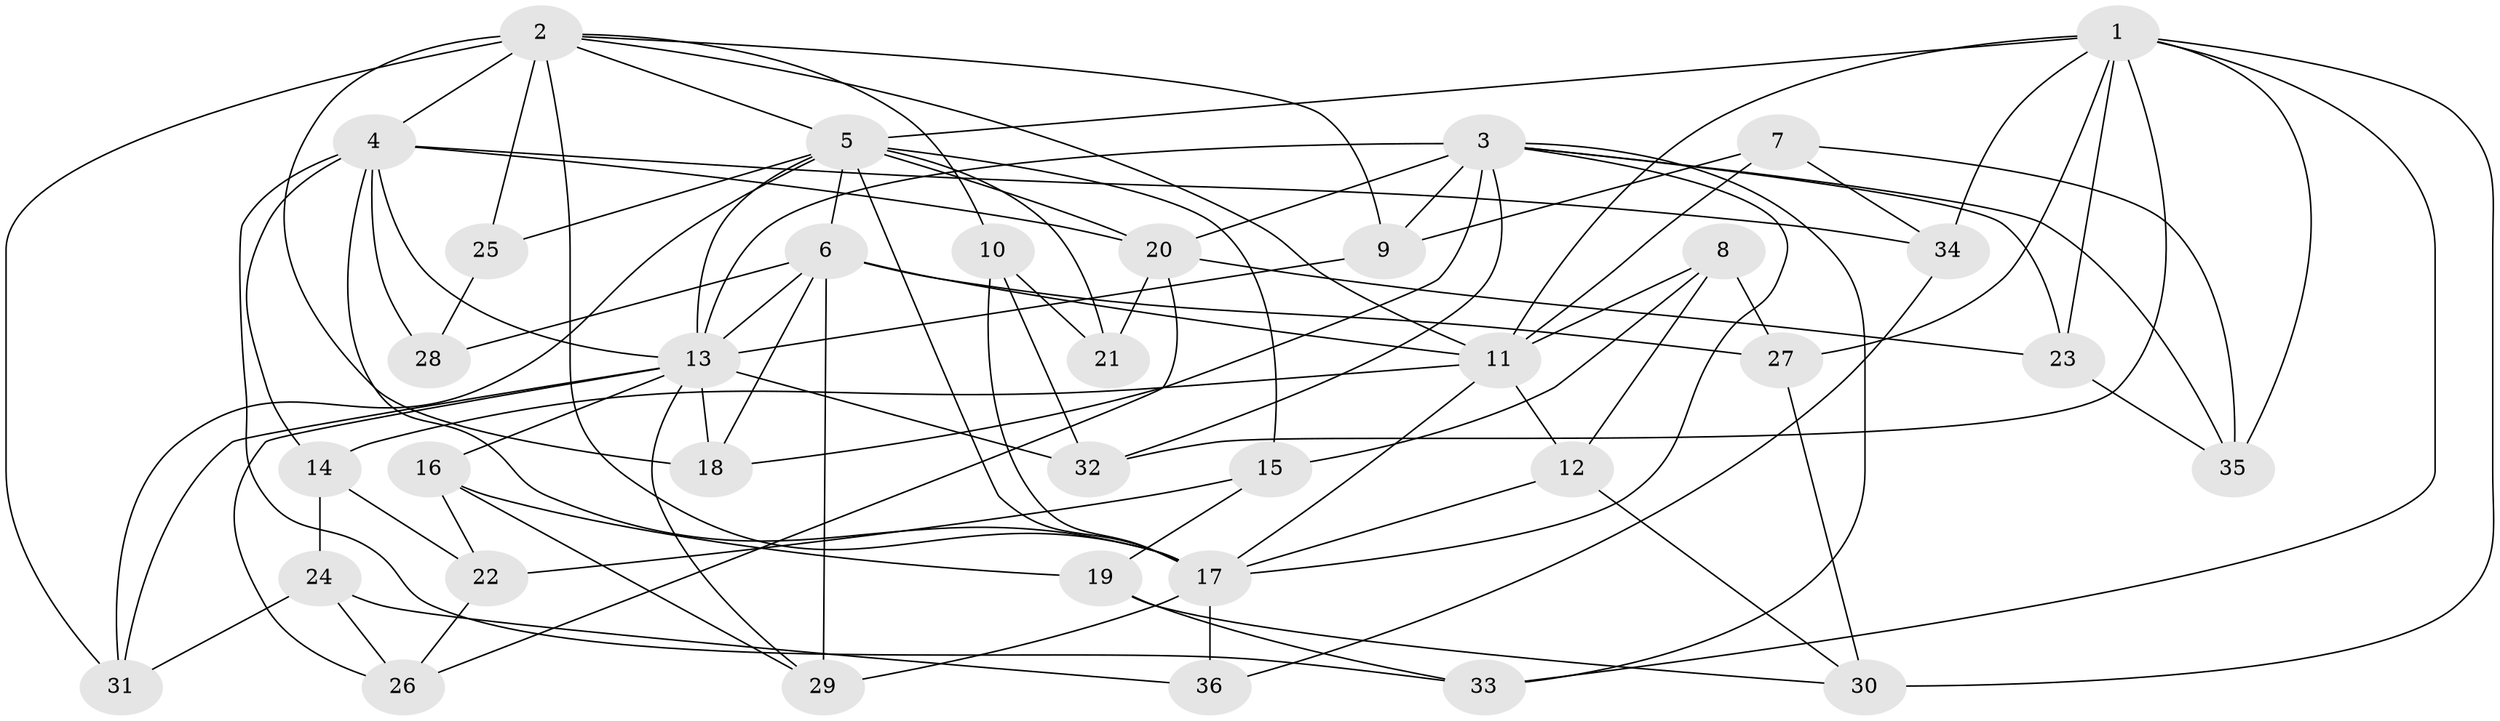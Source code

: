 // original degree distribution, {4: 1.0}
// Generated by graph-tools (version 1.1) at 2025/53/03/04/25 22:53:30]
// undirected, 36 vertices, 93 edges
graph export_dot {
  node [color=gray90,style=filled];
  1;
  2;
  3;
  4;
  5;
  6;
  7;
  8;
  9;
  10;
  11;
  12;
  13;
  14;
  15;
  16;
  17;
  18;
  19;
  20;
  21;
  22;
  23;
  24;
  25;
  26;
  27;
  28;
  29;
  30;
  31;
  32;
  33;
  34;
  35;
  36;
  1 -- 5 [weight=2.0];
  1 -- 11 [weight=1.0];
  1 -- 23 [weight=1.0];
  1 -- 27 [weight=1.0];
  1 -- 30 [weight=1.0];
  1 -- 32 [weight=1.0];
  1 -- 33 [weight=1.0];
  1 -- 34 [weight=1.0];
  1 -- 35 [weight=1.0];
  2 -- 4 [weight=2.0];
  2 -- 5 [weight=2.0];
  2 -- 9 [weight=1.0];
  2 -- 10 [weight=1.0];
  2 -- 11 [weight=1.0];
  2 -- 17 [weight=1.0];
  2 -- 18 [weight=1.0];
  2 -- 25 [weight=2.0];
  2 -- 31 [weight=1.0];
  3 -- 9 [weight=1.0];
  3 -- 13 [weight=1.0];
  3 -- 17 [weight=1.0];
  3 -- 18 [weight=1.0];
  3 -- 20 [weight=2.0];
  3 -- 23 [weight=1.0];
  3 -- 32 [weight=1.0];
  3 -- 33 [weight=1.0];
  3 -- 35 [weight=1.0];
  4 -- 13 [weight=1.0];
  4 -- 14 [weight=1.0];
  4 -- 17 [weight=1.0];
  4 -- 20 [weight=1.0];
  4 -- 28 [weight=2.0];
  4 -- 33 [weight=1.0];
  4 -- 34 [weight=1.0];
  5 -- 6 [weight=1.0];
  5 -- 13 [weight=1.0];
  5 -- 15 [weight=1.0];
  5 -- 17 [weight=1.0];
  5 -- 20 [weight=1.0];
  5 -- 21 [weight=1.0];
  5 -- 25 [weight=1.0];
  5 -- 31 [weight=1.0];
  6 -- 11 [weight=3.0];
  6 -- 13 [weight=2.0];
  6 -- 18 [weight=1.0];
  6 -- 27 [weight=1.0];
  6 -- 28 [weight=1.0];
  6 -- 29 [weight=1.0];
  7 -- 9 [weight=1.0];
  7 -- 11 [weight=1.0];
  7 -- 34 [weight=1.0];
  7 -- 35 [weight=1.0];
  8 -- 11 [weight=1.0];
  8 -- 12 [weight=1.0];
  8 -- 15 [weight=1.0];
  8 -- 27 [weight=1.0];
  9 -- 13 [weight=1.0];
  10 -- 17 [weight=1.0];
  10 -- 21 [weight=1.0];
  10 -- 32 [weight=1.0];
  11 -- 12 [weight=1.0];
  11 -- 14 [weight=1.0];
  11 -- 17 [weight=1.0];
  12 -- 17 [weight=1.0];
  12 -- 30 [weight=1.0];
  13 -- 16 [weight=1.0];
  13 -- 18 [weight=1.0];
  13 -- 26 [weight=1.0];
  13 -- 29 [weight=1.0];
  13 -- 31 [weight=1.0];
  13 -- 32 [weight=1.0];
  14 -- 22 [weight=1.0];
  14 -- 24 [weight=1.0];
  15 -- 19 [weight=1.0];
  15 -- 22 [weight=1.0];
  16 -- 19 [weight=1.0];
  16 -- 22 [weight=1.0];
  16 -- 29 [weight=1.0];
  17 -- 29 [weight=1.0];
  17 -- 36 [weight=2.0];
  19 -- 30 [weight=1.0];
  19 -- 33 [weight=1.0];
  20 -- 21 [weight=2.0];
  20 -- 23 [weight=1.0];
  20 -- 26 [weight=1.0];
  22 -- 26 [weight=1.0];
  23 -- 35 [weight=1.0];
  24 -- 26 [weight=1.0];
  24 -- 31 [weight=1.0];
  24 -- 36 [weight=1.0];
  25 -- 28 [weight=1.0];
  27 -- 30 [weight=1.0];
  34 -- 36 [weight=1.0];
}
